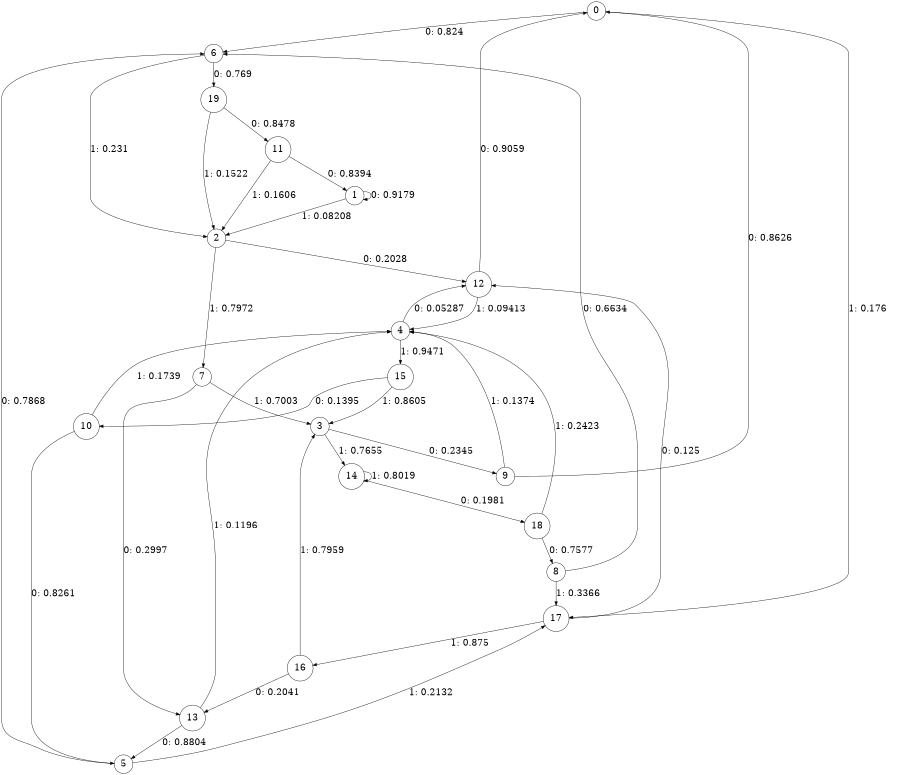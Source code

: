 digraph "ch13faceL6" {
size = "6,8.5";
ratio = "fill";
node [shape = circle];
node [fontsize = 24];
edge [fontsize = 24];
0 -> 6 [label = "0: 0.824    "];
0 -> 17 [label = "1: 0.176    "];
1 -> 1 [label = "0: 0.9179   "];
1 -> 2 [label = "1: 0.08208  "];
2 -> 12 [label = "0: 0.2028   "];
2 -> 7 [label = "1: 0.7972   "];
3 -> 9 [label = "0: 0.2345   "];
3 -> 14 [label = "1: 0.7655   "];
4 -> 12 [label = "0: 0.05287  "];
4 -> 15 [label = "1: 0.9471   "];
5 -> 6 [label = "0: 0.7868   "];
5 -> 17 [label = "1: 0.2132   "];
6 -> 19 [label = "0: 0.769    "];
6 -> 2 [label = "1: 0.231    "];
7 -> 13 [label = "0: 0.2997   "];
7 -> 3 [label = "1: 0.7003   "];
8 -> 6 [label = "0: 0.6634   "];
8 -> 17 [label = "1: 0.3366   "];
9 -> 0 [label = "0: 0.8626   "];
9 -> 4 [label = "1: 0.1374   "];
10 -> 5 [label = "0: 0.8261   "];
10 -> 4 [label = "1: 0.1739   "];
11 -> 1 [label = "0: 0.8394   "];
11 -> 2 [label = "1: 0.1606   "];
12 -> 0 [label = "0: 0.9059   "];
12 -> 4 [label = "1: 0.09413  "];
13 -> 5 [label = "0: 0.8804   "];
13 -> 4 [label = "1: 0.1196   "];
14 -> 18 [label = "0: 0.1981   "];
14 -> 14 [label = "1: 0.8019   "];
15 -> 10 [label = "0: 0.1395   "];
15 -> 3 [label = "1: 0.8605   "];
16 -> 13 [label = "0: 0.2041   "];
16 -> 3 [label = "1: 0.7959   "];
17 -> 12 [label = "0: 0.125    "];
17 -> 16 [label = "1: 0.875    "];
18 -> 8 [label = "0: 0.7577   "];
18 -> 4 [label = "1: 0.2423   "];
19 -> 11 [label = "0: 0.8478   "];
19 -> 2 [label = "1: 0.1522   "];
}